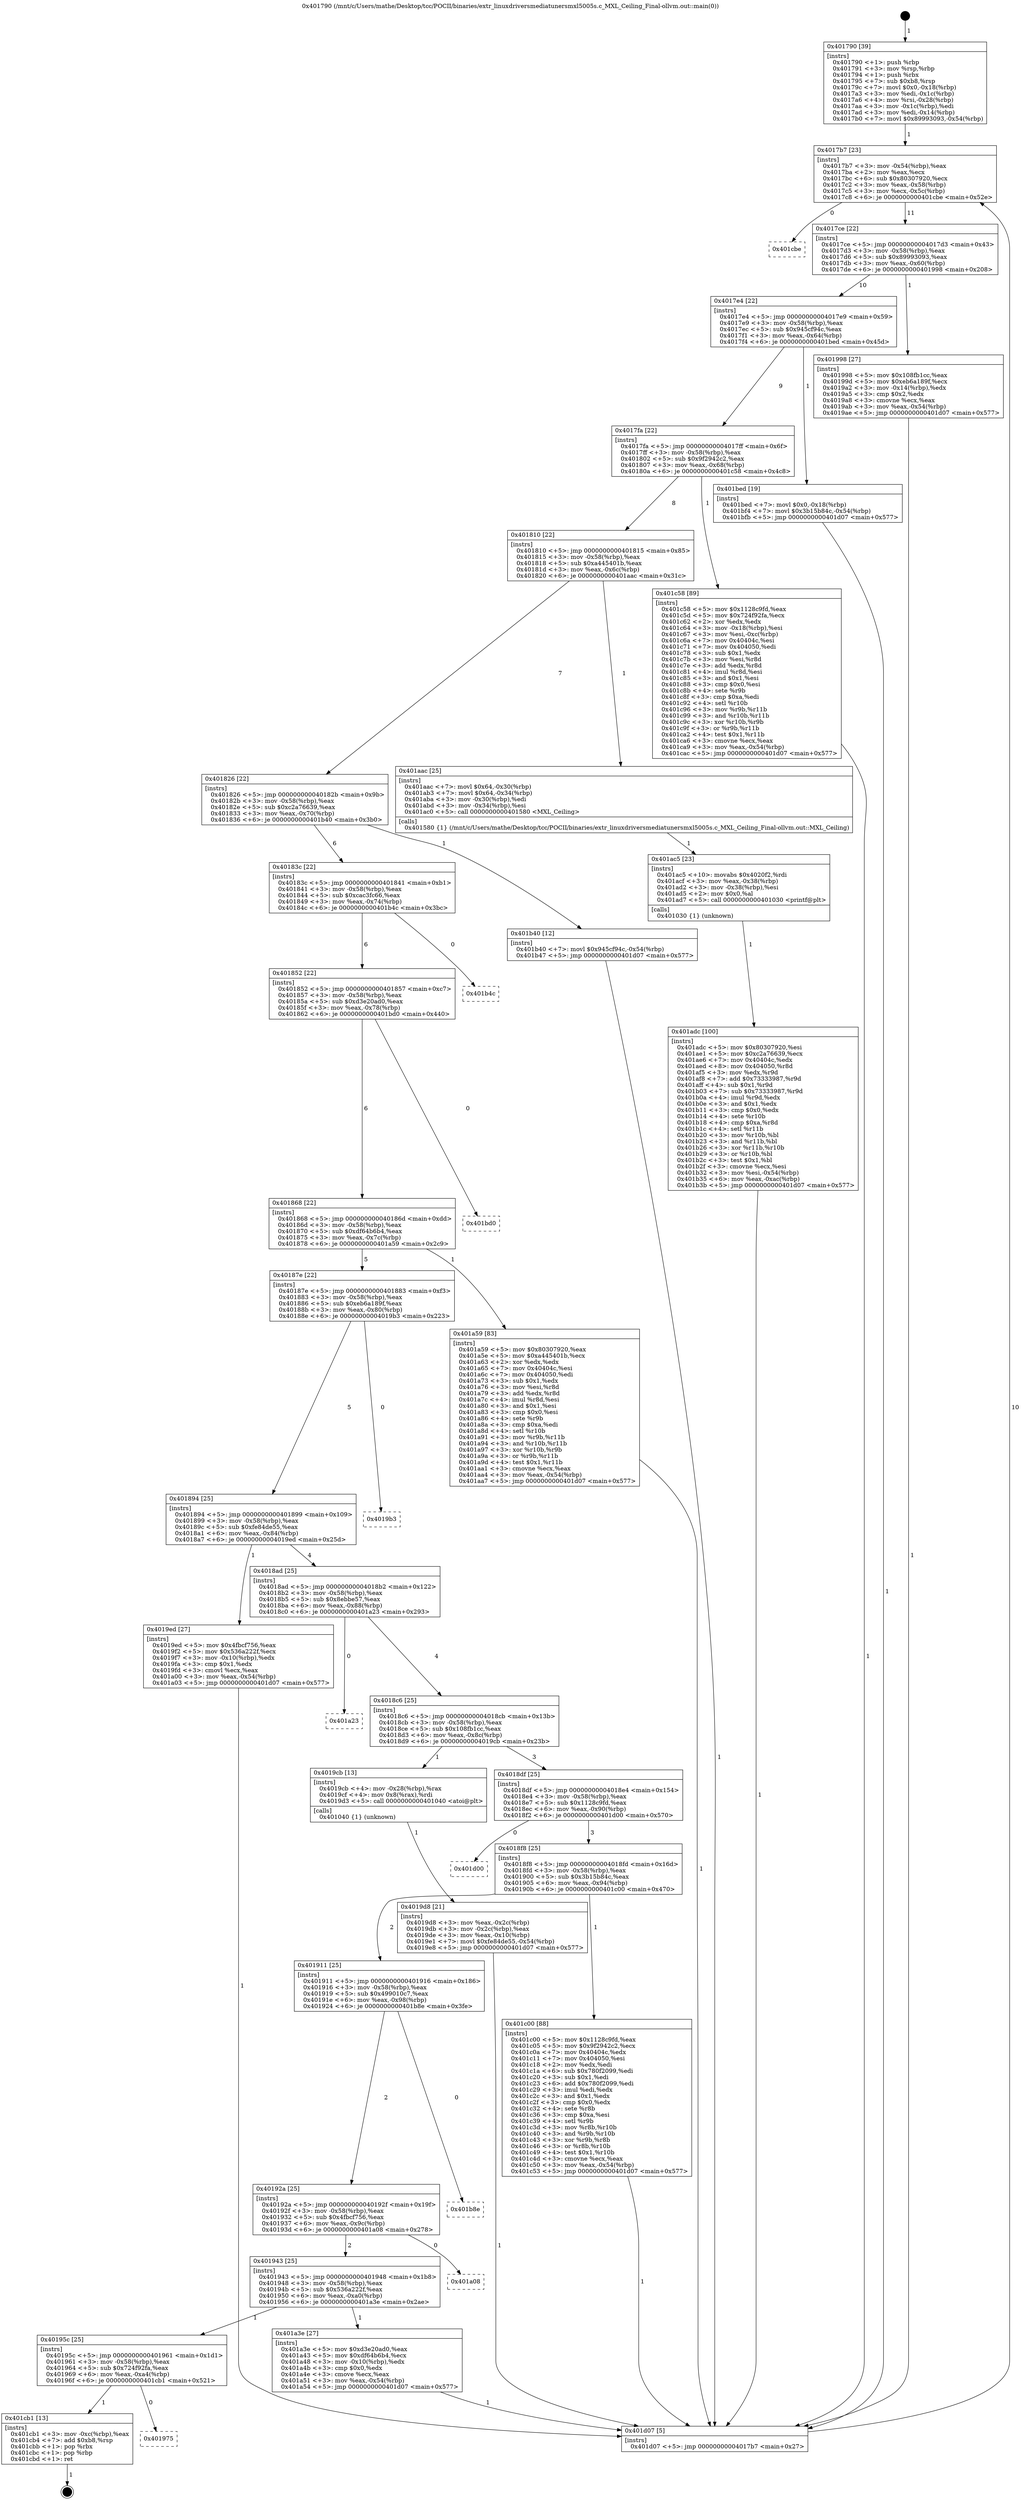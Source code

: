 digraph "0x401790" {
  label = "0x401790 (/mnt/c/Users/mathe/Desktop/tcc/POCII/binaries/extr_linuxdriversmediatunersmxl5005s.c_MXL_Ceiling_Final-ollvm.out::main(0))"
  labelloc = "t"
  node[shape=record]

  Entry [label="",width=0.3,height=0.3,shape=circle,fillcolor=black,style=filled]
  "0x4017b7" [label="{
     0x4017b7 [23]\l
     | [instrs]\l
     &nbsp;&nbsp;0x4017b7 \<+3\>: mov -0x54(%rbp),%eax\l
     &nbsp;&nbsp;0x4017ba \<+2\>: mov %eax,%ecx\l
     &nbsp;&nbsp;0x4017bc \<+6\>: sub $0x80307920,%ecx\l
     &nbsp;&nbsp;0x4017c2 \<+3\>: mov %eax,-0x58(%rbp)\l
     &nbsp;&nbsp;0x4017c5 \<+3\>: mov %ecx,-0x5c(%rbp)\l
     &nbsp;&nbsp;0x4017c8 \<+6\>: je 0000000000401cbe \<main+0x52e\>\l
  }"]
  "0x401cbe" [label="{
     0x401cbe\l
  }", style=dashed]
  "0x4017ce" [label="{
     0x4017ce [22]\l
     | [instrs]\l
     &nbsp;&nbsp;0x4017ce \<+5\>: jmp 00000000004017d3 \<main+0x43\>\l
     &nbsp;&nbsp;0x4017d3 \<+3\>: mov -0x58(%rbp),%eax\l
     &nbsp;&nbsp;0x4017d6 \<+5\>: sub $0x89993093,%eax\l
     &nbsp;&nbsp;0x4017db \<+3\>: mov %eax,-0x60(%rbp)\l
     &nbsp;&nbsp;0x4017de \<+6\>: je 0000000000401998 \<main+0x208\>\l
  }"]
  Exit [label="",width=0.3,height=0.3,shape=circle,fillcolor=black,style=filled,peripheries=2]
  "0x401998" [label="{
     0x401998 [27]\l
     | [instrs]\l
     &nbsp;&nbsp;0x401998 \<+5\>: mov $0x108fb1cc,%eax\l
     &nbsp;&nbsp;0x40199d \<+5\>: mov $0xeb6a189f,%ecx\l
     &nbsp;&nbsp;0x4019a2 \<+3\>: mov -0x14(%rbp),%edx\l
     &nbsp;&nbsp;0x4019a5 \<+3\>: cmp $0x2,%edx\l
     &nbsp;&nbsp;0x4019a8 \<+3\>: cmovne %ecx,%eax\l
     &nbsp;&nbsp;0x4019ab \<+3\>: mov %eax,-0x54(%rbp)\l
     &nbsp;&nbsp;0x4019ae \<+5\>: jmp 0000000000401d07 \<main+0x577\>\l
  }"]
  "0x4017e4" [label="{
     0x4017e4 [22]\l
     | [instrs]\l
     &nbsp;&nbsp;0x4017e4 \<+5\>: jmp 00000000004017e9 \<main+0x59\>\l
     &nbsp;&nbsp;0x4017e9 \<+3\>: mov -0x58(%rbp),%eax\l
     &nbsp;&nbsp;0x4017ec \<+5\>: sub $0x945cf94c,%eax\l
     &nbsp;&nbsp;0x4017f1 \<+3\>: mov %eax,-0x64(%rbp)\l
     &nbsp;&nbsp;0x4017f4 \<+6\>: je 0000000000401bed \<main+0x45d\>\l
  }"]
  "0x401d07" [label="{
     0x401d07 [5]\l
     | [instrs]\l
     &nbsp;&nbsp;0x401d07 \<+5\>: jmp 00000000004017b7 \<main+0x27\>\l
  }"]
  "0x401790" [label="{
     0x401790 [39]\l
     | [instrs]\l
     &nbsp;&nbsp;0x401790 \<+1\>: push %rbp\l
     &nbsp;&nbsp;0x401791 \<+3\>: mov %rsp,%rbp\l
     &nbsp;&nbsp;0x401794 \<+1\>: push %rbx\l
     &nbsp;&nbsp;0x401795 \<+7\>: sub $0xb8,%rsp\l
     &nbsp;&nbsp;0x40179c \<+7\>: movl $0x0,-0x18(%rbp)\l
     &nbsp;&nbsp;0x4017a3 \<+3\>: mov %edi,-0x1c(%rbp)\l
     &nbsp;&nbsp;0x4017a6 \<+4\>: mov %rsi,-0x28(%rbp)\l
     &nbsp;&nbsp;0x4017aa \<+3\>: mov -0x1c(%rbp),%edi\l
     &nbsp;&nbsp;0x4017ad \<+3\>: mov %edi,-0x14(%rbp)\l
     &nbsp;&nbsp;0x4017b0 \<+7\>: movl $0x89993093,-0x54(%rbp)\l
  }"]
  "0x401975" [label="{
     0x401975\l
  }", style=dashed]
  "0x401bed" [label="{
     0x401bed [19]\l
     | [instrs]\l
     &nbsp;&nbsp;0x401bed \<+7\>: movl $0x0,-0x18(%rbp)\l
     &nbsp;&nbsp;0x401bf4 \<+7\>: movl $0x3b15b84c,-0x54(%rbp)\l
     &nbsp;&nbsp;0x401bfb \<+5\>: jmp 0000000000401d07 \<main+0x577\>\l
  }"]
  "0x4017fa" [label="{
     0x4017fa [22]\l
     | [instrs]\l
     &nbsp;&nbsp;0x4017fa \<+5\>: jmp 00000000004017ff \<main+0x6f\>\l
     &nbsp;&nbsp;0x4017ff \<+3\>: mov -0x58(%rbp),%eax\l
     &nbsp;&nbsp;0x401802 \<+5\>: sub $0x9f2942c2,%eax\l
     &nbsp;&nbsp;0x401807 \<+3\>: mov %eax,-0x68(%rbp)\l
     &nbsp;&nbsp;0x40180a \<+6\>: je 0000000000401c58 \<main+0x4c8\>\l
  }"]
  "0x401cb1" [label="{
     0x401cb1 [13]\l
     | [instrs]\l
     &nbsp;&nbsp;0x401cb1 \<+3\>: mov -0xc(%rbp),%eax\l
     &nbsp;&nbsp;0x401cb4 \<+7\>: add $0xb8,%rsp\l
     &nbsp;&nbsp;0x401cbb \<+1\>: pop %rbx\l
     &nbsp;&nbsp;0x401cbc \<+1\>: pop %rbp\l
     &nbsp;&nbsp;0x401cbd \<+1\>: ret\l
  }"]
  "0x401c58" [label="{
     0x401c58 [89]\l
     | [instrs]\l
     &nbsp;&nbsp;0x401c58 \<+5\>: mov $0x1128c9fd,%eax\l
     &nbsp;&nbsp;0x401c5d \<+5\>: mov $0x724f92fa,%ecx\l
     &nbsp;&nbsp;0x401c62 \<+2\>: xor %edx,%edx\l
     &nbsp;&nbsp;0x401c64 \<+3\>: mov -0x18(%rbp),%esi\l
     &nbsp;&nbsp;0x401c67 \<+3\>: mov %esi,-0xc(%rbp)\l
     &nbsp;&nbsp;0x401c6a \<+7\>: mov 0x40404c,%esi\l
     &nbsp;&nbsp;0x401c71 \<+7\>: mov 0x404050,%edi\l
     &nbsp;&nbsp;0x401c78 \<+3\>: sub $0x1,%edx\l
     &nbsp;&nbsp;0x401c7b \<+3\>: mov %esi,%r8d\l
     &nbsp;&nbsp;0x401c7e \<+3\>: add %edx,%r8d\l
     &nbsp;&nbsp;0x401c81 \<+4\>: imul %r8d,%esi\l
     &nbsp;&nbsp;0x401c85 \<+3\>: and $0x1,%esi\l
     &nbsp;&nbsp;0x401c88 \<+3\>: cmp $0x0,%esi\l
     &nbsp;&nbsp;0x401c8b \<+4\>: sete %r9b\l
     &nbsp;&nbsp;0x401c8f \<+3\>: cmp $0xa,%edi\l
     &nbsp;&nbsp;0x401c92 \<+4\>: setl %r10b\l
     &nbsp;&nbsp;0x401c96 \<+3\>: mov %r9b,%r11b\l
     &nbsp;&nbsp;0x401c99 \<+3\>: and %r10b,%r11b\l
     &nbsp;&nbsp;0x401c9c \<+3\>: xor %r10b,%r9b\l
     &nbsp;&nbsp;0x401c9f \<+3\>: or %r9b,%r11b\l
     &nbsp;&nbsp;0x401ca2 \<+4\>: test $0x1,%r11b\l
     &nbsp;&nbsp;0x401ca6 \<+3\>: cmovne %ecx,%eax\l
     &nbsp;&nbsp;0x401ca9 \<+3\>: mov %eax,-0x54(%rbp)\l
     &nbsp;&nbsp;0x401cac \<+5\>: jmp 0000000000401d07 \<main+0x577\>\l
  }"]
  "0x401810" [label="{
     0x401810 [22]\l
     | [instrs]\l
     &nbsp;&nbsp;0x401810 \<+5\>: jmp 0000000000401815 \<main+0x85\>\l
     &nbsp;&nbsp;0x401815 \<+3\>: mov -0x58(%rbp),%eax\l
     &nbsp;&nbsp;0x401818 \<+5\>: sub $0xa445401b,%eax\l
     &nbsp;&nbsp;0x40181d \<+3\>: mov %eax,-0x6c(%rbp)\l
     &nbsp;&nbsp;0x401820 \<+6\>: je 0000000000401aac \<main+0x31c\>\l
  }"]
  "0x401adc" [label="{
     0x401adc [100]\l
     | [instrs]\l
     &nbsp;&nbsp;0x401adc \<+5\>: mov $0x80307920,%esi\l
     &nbsp;&nbsp;0x401ae1 \<+5\>: mov $0xc2a76639,%ecx\l
     &nbsp;&nbsp;0x401ae6 \<+7\>: mov 0x40404c,%edx\l
     &nbsp;&nbsp;0x401aed \<+8\>: mov 0x404050,%r8d\l
     &nbsp;&nbsp;0x401af5 \<+3\>: mov %edx,%r9d\l
     &nbsp;&nbsp;0x401af8 \<+7\>: add $0x73333987,%r9d\l
     &nbsp;&nbsp;0x401aff \<+4\>: sub $0x1,%r9d\l
     &nbsp;&nbsp;0x401b03 \<+7\>: sub $0x73333987,%r9d\l
     &nbsp;&nbsp;0x401b0a \<+4\>: imul %r9d,%edx\l
     &nbsp;&nbsp;0x401b0e \<+3\>: and $0x1,%edx\l
     &nbsp;&nbsp;0x401b11 \<+3\>: cmp $0x0,%edx\l
     &nbsp;&nbsp;0x401b14 \<+4\>: sete %r10b\l
     &nbsp;&nbsp;0x401b18 \<+4\>: cmp $0xa,%r8d\l
     &nbsp;&nbsp;0x401b1c \<+4\>: setl %r11b\l
     &nbsp;&nbsp;0x401b20 \<+3\>: mov %r10b,%bl\l
     &nbsp;&nbsp;0x401b23 \<+3\>: and %r11b,%bl\l
     &nbsp;&nbsp;0x401b26 \<+3\>: xor %r11b,%r10b\l
     &nbsp;&nbsp;0x401b29 \<+3\>: or %r10b,%bl\l
     &nbsp;&nbsp;0x401b2c \<+3\>: test $0x1,%bl\l
     &nbsp;&nbsp;0x401b2f \<+3\>: cmovne %ecx,%esi\l
     &nbsp;&nbsp;0x401b32 \<+3\>: mov %esi,-0x54(%rbp)\l
     &nbsp;&nbsp;0x401b35 \<+6\>: mov %eax,-0xac(%rbp)\l
     &nbsp;&nbsp;0x401b3b \<+5\>: jmp 0000000000401d07 \<main+0x577\>\l
  }"]
  "0x401aac" [label="{
     0x401aac [25]\l
     | [instrs]\l
     &nbsp;&nbsp;0x401aac \<+7\>: movl $0x64,-0x30(%rbp)\l
     &nbsp;&nbsp;0x401ab3 \<+7\>: movl $0x64,-0x34(%rbp)\l
     &nbsp;&nbsp;0x401aba \<+3\>: mov -0x30(%rbp),%edi\l
     &nbsp;&nbsp;0x401abd \<+3\>: mov -0x34(%rbp),%esi\l
     &nbsp;&nbsp;0x401ac0 \<+5\>: call 0000000000401580 \<MXL_Ceiling\>\l
     | [calls]\l
     &nbsp;&nbsp;0x401580 \{1\} (/mnt/c/Users/mathe/Desktop/tcc/POCII/binaries/extr_linuxdriversmediatunersmxl5005s.c_MXL_Ceiling_Final-ollvm.out::MXL_Ceiling)\l
  }"]
  "0x401826" [label="{
     0x401826 [22]\l
     | [instrs]\l
     &nbsp;&nbsp;0x401826 \<+5\>: jmp 000000000040182b \<main+0x9b\>\l
     &nbsp;&nbsp;0x40182b \<+3\>: mov -0x58(%rbp),%eax\l
     &nbsp;&nbsp;0x40182e \<+5\>: sub $0xc2a76639,%eax\l
     &nbsp;&nbsp;0x401833 \<+3\>: mov %eax,-0x70(%rbp)\l
     &nbsp;&nbsp;0x401836 \<+6\>: je 0000000000401b40 \<main+0x3b0\>\l
  }"]
  "0x401ac5" [label="{
     0x401ac5 [23]\l
     | [instrs]\l
     &nbsp;&nbsp;0x401ac5 \<+10\>: movabs $0x4020f2,%rdi\l
     &nbsp;&nbsp;0x401acf \<+3\>: mov %eax,-0x38(%rbp)\l
     &nbsp;&nbsp;0x401ad2 \<+3\>: mov -0x38(%rbp),%esi\l
     &nbsp;&nbsp;0x401ad5 \<+2\>: mov $0x0,%al\l
     &nbsp;&nbsp;0x401ad7 \<+5\>: call 0000000000401030 \<printf@plt\>\l
     | [calls]\l
     &nbsp;&nbsp;0x401030 \{1\} (unknown)\l
  }"]
  "0x401b40" [label="{
     0x401b40 [12]\l
     | [instrs]\l
     &nbsp;&nbsp;0x401b40 \<+7\>: movl $0x945cf94c,-0x54(%rbp)\l
     &nbsp;&nbsp;0x401b47 \<+5\>: jmp 0000000000401d07 \<main+0x577\>\l
  }"]
  "0x40183c" [label="{
     0x40183c [22]\l
     | [instrs]\l
     &nbsp;&nbsp;0x40183c \<+5\>: jmp 0000000000401841 \<main+0xb1\>\l
     &nbsp;&nbsp;0x401841 \<+3\>: mov -0x58(%rbp),%eax\l
     &nbsp;&nbsp;0x401844 \<+5\>: sub $0xcac3fc66,%eax\l
     &nbsp;&nbsp;0x401849 \<+3\>: mov %eax,-0x74(%rbp)\l
     &nbsp;&nbsp;0x40184c \<+6\>: je 0000000000401b4c \<main+0x3bc\>\l
  }"]
  "0x40195c" [label="{
     0x40195c [25]\l
     | [instrs]\l
     &nbsp;&nbsp;0x40195c \<+5\>: jmp 0000000000401961 \<main+0x1d1\>\l
     &nbsp;&nbsp;0x401961 \<+3\>: mov -0x58(%rbp),%eax\l
     &nbsp;&nbsp;0x401964 \<+5\>: sub $0x724f92fa,%eax\l
     &nbsp;&nbsp;0x401969 \<+6\>: mov %eax,-0xa4(%rbp)\l
     &nbsp;&nbsp;0x40196f \<+6\>: je 0000000000401cb1 \<main+0x521\>\l
  }"]
  "0x401b4c" [label="{
     0x401b4c\l
  }", style=dashed]
  "0x401852" [label="{
     0x401852 [22]\l
     | [instrs]\l
     &nbsp;&nbsp;0x401852 \<+5\>: jmp 0000000000401857 \<main+0xc7\>\l
     &nbsp;&nbsp;0x401857 \<+3\>: mov -0x58(%rbp),%eax\l
     &nbsp;&nbsp;0x40185a \<+5\>: sub $0xd3e20ad0,%eax\l
     &nbsp;&nbsp;0x40185f \<+3\>: mov %eax,-0x78(%rbp)\l
     &nbsp;&nbsp;0x401862 \<+6\>: je 0000000000401bd0 \<main+0x440\>\l
  }"]
  "0x401a3e" [label="{
     0x401a3e [27]\l
     | [instrs]\l
     &nbsp;&nbsp;0x401a3e \<+5\>: mov $0xd3e20ad0,%eax\l
     &nbsp;&nbsp;0x401a43 \<+5\>: mov $0xdf64b6b4,%ecx\l
     &nbsp;&nbsp;0x401a48 \<+3\>: mov -0x10(%rbp),%edx\l
     &nbsp;&nbsp;0x401a4b \<+3\>: cmp $0x0,%edx\l
     &nbsp;&nbsp;0x401a4e \<+3\>: cmove %ecx,%eax\l
     &nbsp;&nbsp;0x401a51 \<+3\>: mov %eax,-0x54(%rbp)\l
     &nbsp;&nbsp;0x401a54 \<+5\>: jmp 0000000000401d07 \<main+0x577\>\l
  }"]
  "0x401bd0" [label="{
     0x401bd0\l
  }", style=dashed]
  "0x401868" [label="{
     0x401868 [22]\l
     | [instrs]\l
     &nbsp;&nbsp;0x401868 \<+5\>: jmp 000000000040186d \<main+0xdd\>\l
     &nbsp;&nbsp;0x40186d \<+3\>: mov -0x58(%rbp),%eax\l
     &nbsp;&nbsp;0x401870 \<+5\>: sub $0xdf64b6b4,%eax\l
     &nbsp;&nbsp;0x401875 \<+3\>: mov %eax,-0x7c(%rbp)\l
     &nbsp;&nbsp;0x401878 \<+6\>: je 0000000000401a59 \<main+0x2c9\>\l
  }"]
  "0x401943" [label="{
     0x401943 [25]\l
     | [instrs]\l
     &nbsp;&nbsp;0x401943 \<+5\>: jmp 0000000000401948 \<main+0x1b8\>\l
     &nbsp;&nbsp;0x401948 \<+3\>: mov -0x58(%rbp),%eax\l
     &nbsp;&nbsp;0x40194b \<+5\>: sub $0x536a222f,%eax\l
     &nbsp;&nbsp;0x401950 \<+6\>: mov %eax,-0xa0(%rbp)\l
     &nbsp;&nbsp;0x401956 \<+6\>: je 0000000000401a3e \<main+0x2ae\>\l
  }"]
  "0x401a59" [label="{
     0x401a59 [83]\l
     | [instrs]\l
     &nbsp;&nbsp;0x401a59 \<+5\>: mov $0x80307920,%eax\l
     &nbsp;&nbsp;0x401a5e \<+5\>: mov $0xa445401b,%ecx\l
     &nbsp;&nbsp;0x401a63 \<+2\>: xor %edx,%edx\l
     &nbsp;&nbsp;0x401a65 \<+7\>: mov 0x40404c,%esi\l
     &nbsp;&nbsp;0x401a6c \<+7\>: mov 0x404050,%edi\l
     &nbsp;&nbsp;0x401a73 \<+3\>: sub $0x1,%edx\l
     &nbsp;&nbsp;0x401a76 \<+3\>: mov %esi,%r8d\l
     &nbsp;&nbsp;0x401a79 \<+3\>: add %edx,%r8d\l
     &nbsp;&nbsp;0x401a7c \<+4\>: imul %r8d,%esi\l
     &nbsp;&nbsp;0x401a80 \<+3\>: and $0x1,%esi\l
     &nbsp;&nbsp;0x401a83 \<+3\>: cmp $0x0,%esi\l
     &nbsp;&nbsp;0x401a86 \<+4\>: sete %r9b\l
     &nbsp;&nbsp;0x401a8a \<+3\>: cmp $0xa,%edi\l
     &nbsp;&nbsp;0x401a8d \<+4\>: setl %r10b\l
     &nbsp;&nbsp;0x401a91 \<+3\>: mov %r9b,%r11b\l
     &nbsp;&nbsp;0x401a94 \<+3\>: and %r10b,%r11b\l
     &nbsp;&nbsp;0x401a97 \<+3\>: xor %r10b,%r9b\l
     &nbsp;&nbsp;0x401a9a \<+3\>: or %r9b,%r11b\l
     &nbsp;&nbsp;0x401a9d \<+4\>: test $0x1,%r11b\l
     &nbsp;&nbsp;0x401aa1 \<+3\>: cmovne %ecx,%eax\l
     &nbsp;&nbsp;0x401aa4 \<+3\>: mov %eax,-0x54(%rbp)\l
     &nbsp;&nbsp;0x401aa7 \<+5\>: jmp 0000000000401d07 \<main+0x577\>\l
  }"]
  "0x40187e" [label="{
     0x40187e [22]\l
     | [instrs]\l
     &nbsp;&nbsp;0x40187e \<+5\>: jmp 0000000000401883 \<main+0xf3\>\l
     &nbsp;&nbsp;0x401883 \<+3\>: mov -0x58(%rbp),%eax\l
     &nbsp;&nbsp;0x401886 \<+5\>: sub $0xeb6a189f,%eax\l
     &nbsp;&nbsp;0x40188b \<+3\>: mov %eax,-0x80(%rbp)\l
     &nbsp;&nbsp;0x40188e \<+6\>: je 00000000004019b3 \<main+0x223\>\l
  }"]
  "0x401a08" [label="{
     0x401a08\l
  }", style=dashed]
  "0x4019b3" [label="{
     0x4019b3\l
  }", style=dashed]
  "0x401894" [label="{
     0x401894 [25]\l
     | [instrs]\l
     &nbsp;&nbsp;0x401894 \<+5\>: jmp 0000000000401899 \<main+0x109\>\l
     &nbsp;&nbsp;0x401899 \<+3\>: mov -0x58(%rbp),%eax\l
     &nbsp;&nbsp;0x40189c \<+5\>: sub $0xfe84de55,%eax\l
     &nbsp;&nbsp;0x4018a1 \<+6\>: mov %eax,-0x84(%rbp)\l
     &nbsp;&nbsp;0x4018a7 \<+6\>: je 00000000004019ed \<main+0x25d\>\l
  }"]
  "0x40192a" [label="{
     0x40192a [25]\l
     | [instrs]\l
     &nbsp;&nbsp;0x40192a \<+5\>: jmp 000000000040192f \<main+0x19f\>\l
     &nbsp;&nbsp;0x40192f \<+3\>: mov -0x58(%rbp),%eax\l
     &nbsp;&nbsp;0x401932 \<+5\>: sub $0x4fbcf756,%eax\l
     &nbsp;&nbsp;0x401937 \<+6\>: mov %eax,-0x9c(%rbp)\l
     &nbsp;&nbsp;0x40193d \<+6\>: je 0000000000401a08 \<main+0x278\>\l
  }"]
  "0x4019ed" [label="{
     0x4019ed [27]\l
     | [instrs]\l
     &nbsp;&nbsp;0x4019ed \<+5\>: mov $0x4fbcf756,%eax\l
     &nbsp;&nbsp;0x4019f2 \<+5\>: mov $0x536a222f,%ecx\l
     &nbsp;&nbsp;0x4019f7 \<+3\>: mov -0x10(%rbp),%edx\l
     &nbsp;&nbsp;0x4019fa \<+3\>: cmp $0x1,%edx\l
     &nbsp;&nbsp;0x4019fd \<+3\>: cmovl %ecx,%eax\l
     &nbsp;&nbsp;0x401a00 \<+3\>: mov %eax,-0x54(%rbp)\l
     &nbsp;&nbsp;0x401a03 \<+5\>: jmp 0000000000401d07 \<main+0x577\>\l
  }"]
  "0x4018ad" [label="{
     0x4018ad [25]\l
     | [instrs]\l
     &nbsp;&nbsp;0x4018ad \<+5\>: jmp 00000000004018b2 \<main+0x122\>\l
     &nbsp;&nbsp;0x4018b2 \<+3\>: mov -0x58(%rbp),%eax\l
     &nbsp;&nbsp;0x4018b5 \<+5\>: sub $0x8ebbe57,%eax\l
     &nbsp;&nbsp;0x4018ba \<+6\>: mov %eax,-0x88(%rbp)\l
     &nbsp;&nbsp;0x4018c0 \<+6\>: je 0000000000401a23 \<main+0x293\>\l
  }"]
  "0x401b8e" [label="{
     0x401b8e\l
  }", style=dashed]
  "0x401a23" [label="{
     0x401a23\l
  }", style=dashed]
  "0x4018c6" [label="{
     0x4018c6 [25]\l
     | [instrs]\l
     &nbsp;&nbsp;0x4018c6 \<+5\>: jmp 00000000004018cb \<main+0x13b\>\l
     &nbsp;&nbsp;0x4018cb \<+3\>: mov -0x58(%rbp),%eax\l
     &nbsp;&nbsp;0x4018ce \<+5\>: sub $0x108fb1cc,%eax\l
     &nbsp;&nbsp;0x4018d3 \<+6\>: mov %eax,-0x8c(%rbp)\l
     &nbsp;&nbsp;0x4018d9 \<+6\>: je 00000000004019cb \<main+0x23b\>\l
  }"]
  "0x401911" [label="{
     0x401911 [25]\l
     | [instrs]\l
     &nbsp;&nbsp;0x401911 \<+5\>: jmp 0000000000401916 \<main+0x186\>\l
     &nbsp;&nbsp;0x401916 \<+3\>: mov -0x58(%rbp),%eax\l
     &nbsp;&nbsp;0x401919 \<+5\>: sub $0x499010c7,%eax\l
     &nbsp;&nbsp;0x40191e \<+6\>: mov %eax,-0x98(%rbp)\l
     &nbsp;&nbsp;0x401924 \<+6\>: je 0000000000401b8e \<main+0x3fe\>\l
  }"]
  "0x4019cb" [label="{
     0x4019cb [13]\l
     | [instrs]\l
     &nbsp;&nbsp;0x4019cb \<+4\>: mov -0x28(%rbp),%rax\l
     &nbsp;&nbsp;0x4019cf \<+4\>: mov 0x8(%rax),%rdi\l
     &nbsp;&nbsp;0x4019d3 \<+5\>: call 0000000000401040 \<atoi@plt\>\l
     | [calls]\l
     &nbsp;&nbsp;0x401040 \{1\} (unknown)\l
  }"]
  "0x4018df" [label="{
     0x4018df [25]\l
     | [instrs]\l
     &nbsp;&nbsp;0x4018df \<+5\>: jmp 00000000004018e4 \<main+0x154\>\l
     &nbsp;&nbsp;0x4018e4 \<+3\>: mov -0x58(%rbp),%eax\l
     &nbsp;&nbsp;0x4018e7 \<+5\>: sub $0x1128c9fd,%eax\l
     &nbsp;&nbsp;0x4018ec \<+6\>: mov %eax,-0x90(%rbp)\l
     &nbsp;&nbsp;0x4018f2 \<+6\>: je 0000000000401d00 \<main+0x570\>\l
  }"]
  "0x4019d8" [label="{
     0x4019d8 [21]\l
     | [instrs]\l
     &nbsp;&nbsp;0x4019d8 \<+3\>: mov %eax,-0x2c(%rbp)\l
     &nbsp;&nbsp;0x4019db \<+3\>: mov -0x2c(%rbp),%eax\l
     &nbsp;&nbsp;0x4019de \<+3\>: mov %eax,-0x10(%rbp)\l
     &nbsp;&nbsp;0x4019e1 \<+7\>: movl $0xfe84de55,-0x54(%rbp)\l
     &nbsp;&nbsp;0x4019e8 \<+5\>: jmp 0000000000401d07 \<main+0x577\>\l
  }"]
  "0x401c00" [label="{
     0x401c00 [88]\l
     | [instrs]\l
     &nbsp;&nbsp;0x401c00 \<+5\>: mov $0x1128c9fd,%eax\l
     &nbsp;&nbsp;0x401c05 \<+5\>: mov $0x9f2942c2,%ecx\l
     &nbsp;&nbsp;0x401c0a \<+7\>: mov 0x40404c,%edx\l
     &nbsp;&nbsp;0x401c11 \<+7\>: mov 0x404050,%esi\l
     &nbsp;&nbsp;0x401c18 \<+2\>: mov %edx,%edi\l
     &nbsp;&nbsp;0x401c1a \<+6\>: sub $0x780f2099,%edi\l
     &nbsp;&nbsp;0x401c20 \<+3\>: sub $0x1,%edi\l
     &nbsp;&nbsp;0x401c23 \<+6\>: add $0x780f2099,%edi\l
     &nbsp;&nbsp;0x401c29 \<+3\>: imul %edi,%edx\l
     &nbsp;&nbsp;0x401c2c \<+3\>: and $0x1,%edx\l
     &nbsp;&nbsp;0x401c2f \<+3\>: cmp $0x0,%edx\l
     &nbsp;&nbsp;0x401c32 \<+4\>: sete %r8b\l
     &nbsp;&nbsp;0x401c36 \<+3\>: cmp $0xa,%esi\l
     &nbsp;&nbsp;0x401c39 \<+4\>: setl %r9b\l
     &nbsp;&nbsp;0x401c3d \<+3\>: mov %r8b,%r10b\l
     &nbsp;&nbsp;0x401c40 \<+3\>: and %r9b,%r10b\l
     &nbsp;&nbsp;0x401c43 \<+3\>: xor %r9b,%r8b\l
     &nbsp;&nbsp;0x401c46 \<+3\>: or %r8b,%r10b\l
     &nbsp;&nbsp;0x401c49 \<+4\>: test $0x1,%r10b\l
     &nbsp;&nbsp;0x401c4d \<+3\>: cmovne %ecx,%eax\l
     &nbsp;&nbsp;0x401c50 \<+3\>: mov %eax,-0x54(%rbp)\l
     &nbsp;&nbsp;0x401c53 \<+5\>: jmp 0000000000401d07 \<main+0x577\>\l
  }"]
  "0x401d00" [label="{
     0x401d00\l
  }", style=dashed]
  "0x4018f8" [label="{
     0x4018f8 [25]\l
     | [instrs]\l
     &nbsp;&nbsp;0x4018f8 \<+5\>: jmp 00000000004018fd \<main+0x16d\>\l
     &nbsp;&nbsp;0x4018fd \<+3\>: mov -0x58(%rbp),%eax\l
     &nbsp;&nbsp;0x401900 \<+5\>: sub $0x3b15b84c,%eax\l
     &nbsp;&nbsp;0x401905 \<+6\>: mov %eax,-0x94(%rbp)\l
     &nbsp;&nbsp;0x40190b \<+6\>: je 0000000000401c00 \<main+0x470\>\l
  }"]
  Entry -> "0x401790" [label=" 1"]
  "0x4017b7" -> "0x401cbe" [label=" 0"]
  "0x4017b7" -> "0x4017ce" [label=" 11"]
  "0x401cb1" -> Exit [label=" 1"]
  "0x4017ce" -> "0x401998" [label=" 1"]
  "0x4017ce" -> "0x4017e4" [label=" 10"]
  "0x401998" -> "0x401d07" [label=" 1"]
  "0x401790" -> "0x4017b7" [label=" 1"]
  "0x401d07" -> "0x4017b7" [label=" 10"]
  "0x40195c" -> "0x401975" [label=" 0"]
  "0x4017e4" -> "0x401bed" [label=" 1"]
  "0x4017e4" -> "0x4017fa" [label=" 9"]
  "0x40195c" -> "0x401cb1" [label=" 1"]
  "0x4017fa" -> "0x401c58" [label=" 1"]
  "0x4017fa" -> "0x401810" [label=" 8"]
  "0x401c58" -> "0x401d07" [label=" 1"]
  "0x401810" -> "0x401aac" [label=" 1"]
  "0x401810" -> "0x401826" [label=" 7"]
  "0x401c00" -> "0x401d07" [label=" 1"]
  "0x401826" -> "0x401b40" [label=" 1"]
  "0x401826" -> "0x40183c" [label=" 6"]
  "0x401bed" -> "0x401d07" [label=" 1"]
  "0x40183c" -> "0x401b4c" [label=" 0"]
  "0x40183c" -> "0x401852" [label=" 6"]
  "0x401b40" -> "0x401d07" [label=" 1"]
  "0x401852" -> "0x401bd0" [label=" 0"]
  "0x401852" -> "0x401868" [label=" 6"]
  "0x401adc" -> "0x401d07" [label=" 1"]
  "0x401868" -> "0x401a59" [label=" 1"]
  "0x401868" -> "0x40187e" [label=" 5"]
  "0x401aac" -> "0x401ac5" [label=" 1"]
  "0x40187e" -> "0x4019b3" [label=" 0"]
  "0x40187e" -> "0x401894" [label=" 5"]
  "0x401a59" -> "0x401d07" [label=" 1"]
  "0x401894" -> "0x4019ed" [label=" 1"]
  "0x401894" -> "0x4018ad" [label=" 4"]
  "0x401943" -> "0x40195c" [label=" 1"]
  "0x4018ad" -> "0x401a23" [label=" 0"]
  "0x4018ad" -> "0x4018c6" [label=" 4"]
  "0x401943" -> "0x401a3e" [label=" 1"]
  "0x4018c6" -> "0x4019cb" [label=" 1"]
  "0x4018c6" -> "0x4018df" [label=" 3"]
  "0x4019cb" -> "0x4019d8" [label=" 1"]
  "0x4019d8" -> "0x401d07" [label=" 1"]
  "0x4019ed" -> "0x401d07" [label=" 1"]
  "0x40192a" -> "0x401943" [label=" 2"]
  "0x4018df" -> "0x401d00" [label=" 0"]
  "0x4018df" -> "0x4018f8" [label=" 3"]
  "0x40192a" -> "0x401a08" [label=" 0"]
  "0x4018f8" -> "0x401c00" [label=" 1"]
  "0x4018f8" -> "0x401911" [label=" 2"]
  "0x401ac5" -> "0x401adc" [label=" 1"]
  "0x401911" -> "0x401b8e" [label=" 0"]
  "0x401911" -> "0x40192a" [label=" 2"]
  "0x401a3e" -> "0x401d07" [label=" 1"]
}
